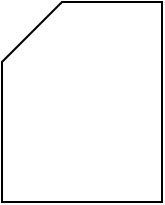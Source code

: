 <mxfile version="21.5.0" type="github">
  <diagram name="Страница 1" id="b_Chc-r3cCd-fS4sDRjL">
    <mxGraphModel dx="1114" dy="584" grid="1" gridSize="10" guides="1" tooltips="1" connect="1" arrows="1" fold="1" page="1" pageScale="1" pageWidth="827" pageHeight="1169" math="0" shadow="0">
      <root>
        <mxCell id="0" />
        <mxCell id="1" parent="0" />
        <mxCell id="sw8I4jurQcJ-cbLNTMhh-1" value="" style="shape=card;whiteSpace=wrap;html=1;" vertex="1" parent="1">
          <mxGeometry x="480" y="40" width="80" height="100" as="geometry" />
        </mxCell>
      </root>
    </mxGraphModel>
  </diagram>
</mxfile>
